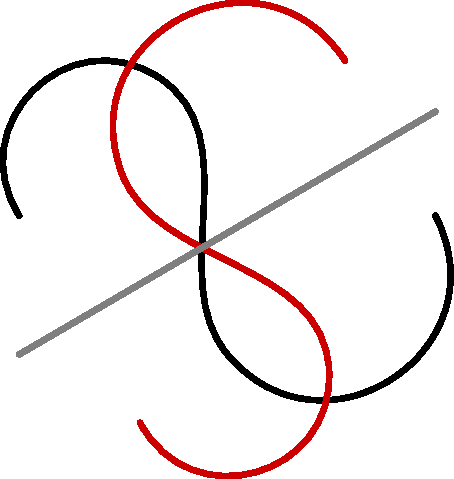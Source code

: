 size(8cm,0);

path curv=(0,0)..(1,1)..(1.5,-1)..(3,0);
pair A=(0,-1), B=(3,.75);

defaultpen(1mm);
draw(curv);
draw(reflect(A,B)*curv,.8red);
draw(A--B,grey);

